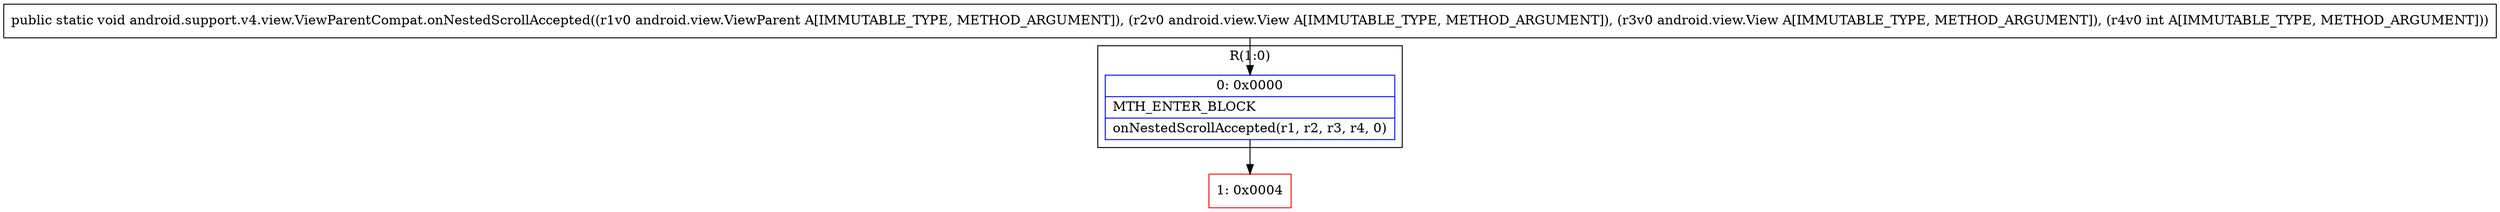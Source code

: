 digraph "CFG forandroid.support.v4.view.ViewParentCompat.onNestedScrollAccepted(Landroid\/view\/ViewParent;Landroid\/view\/View;Landroid\/view\/View;I)V" {
subgraph cluster_Region_1012407383 {
label = "R(1:0)";
node [shape=record,color=blue];
Node_0 [shape=record,label="{0\:\ 0x0000|MTH_ENTER_BLOCK\l|onNestedScrollAccepted(r1, r2, r3, r4, 0)\l}"];
}
Node_1 [shape=record,color=red,label="{1\:\ 0x0004}"];
MethodNode[shape=record,label="{public static void android.support.v4.view.ViewParentCompat.onNestedScrollAccepted((r1v0 android.view.ViewParent A[IMMUTABLE_TYPE, METHOD_ARGUMENT]), (r2v0 android.view.View A[IMMUTABLE_TYPE, METHOD_ARGUMENT]), (r3v0 android.view.View A[IMMUTABLE_TYPE, METHOD_ARGUMENT]), (r4v0 int A[IMMUTABLE_TYPE, METHOD_ARGUMENT])) }"];
MethodNode -> Node_0;
Node_0 -> Node_1;
}

